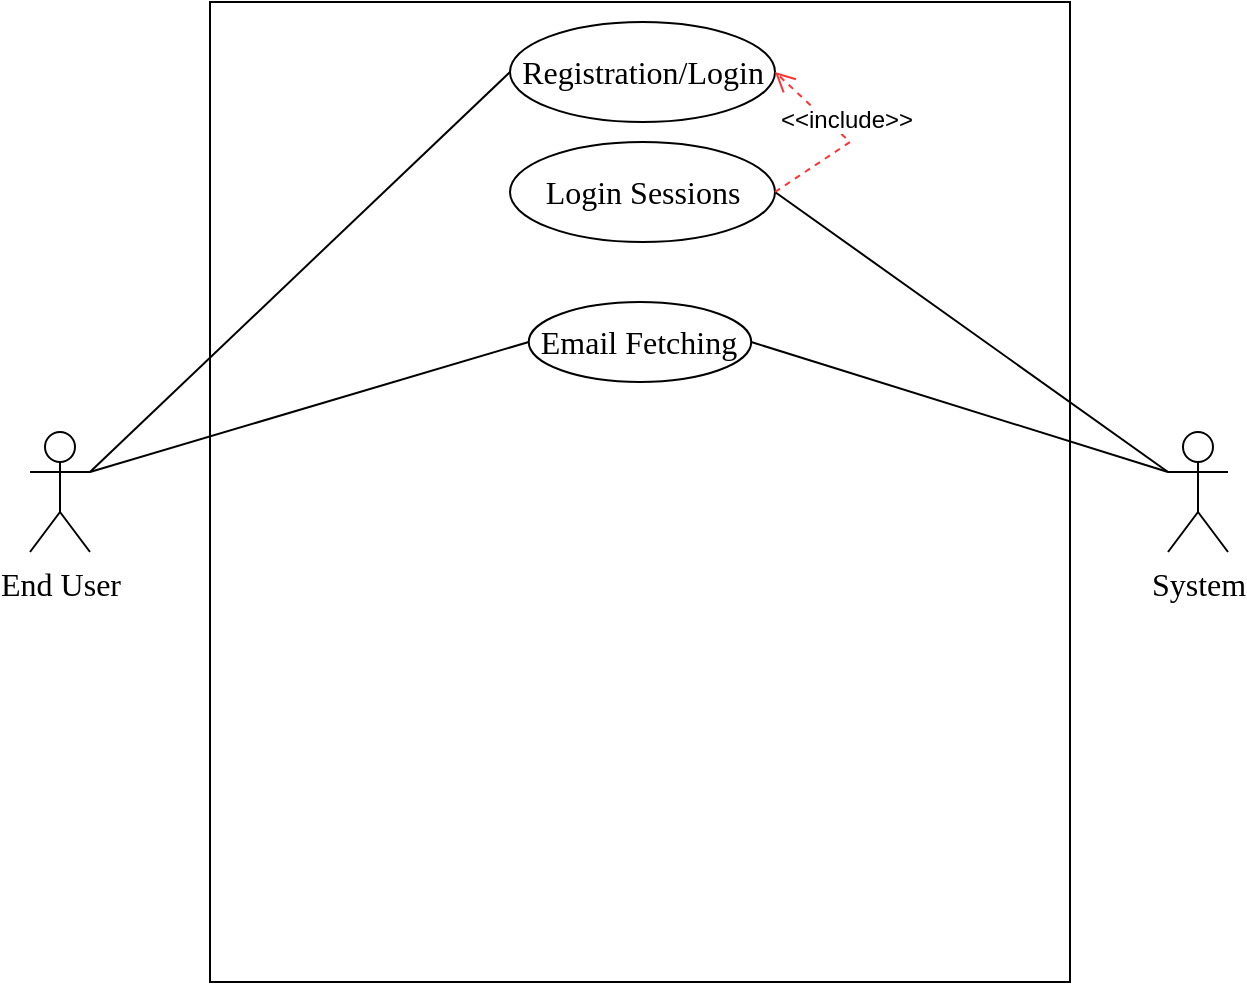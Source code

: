<mxfile version="21.7.4" type="github">
  <diagram name="Page-1" id="BEmwT24bh0sbPxq-8jjT">
    <mxGraphModel dx="1050" dy="566" grid="1" gridSize="10" guides="1" tooltips="1" connect="1" arrows="1" fold="1" page="1" pageScale="1" pageWidth="850" pageHeight="1100" math="0" shadow="0">
      <root>
        <mxCell id="0" />
        <mxCell id="1" parent="0" />
        <mxCell id="f90qvab9DSs7aWjjapnf-1" value="" style="whiteSpace=wrap;html=1;fillColor=none;" parent="1" vertex="1">
          <mxGeometry x="220" y="40" width="430" height="490" as="geometry" />
        </mxCell>
        <mxCell id="f90qvab9DSs7aWjjapnf-2" value="&lt;font style=&quot;font-size: 16px;&quot; face=&quot;Times New Roman&quot;&gt;End User&lt;/font&gt;" style="shape=umlActor;verticalLabelPosition=bottom;verticalAlign=top;html=1;outlineConnect=0;" parent="1" vertex="1">
          <mxGeometry x="130" y="255" width="30" height="60" as="geometry" />
        </mxCell>
        <mxCell id="f90qvab9DSs7aWjjapnf-3" value="&lt;div style=&quot;font-size: 16px;&quot;&gt;&lt;font face=&quot;Times New Roman&quot;&gt;System&lt;/font&gt;&lt;/div&gt;" style="shape=umlActor;verticalLabelPosition=bottom;verticalAlign=top;html=1;outlineConnect=0;" parent="1" vertex="1">
          <mxGeometry x="699" y="255" width="30" height="60" as="geometry" />
        </mxCell>
        <mxCell id="f90qvab9DSs7aWjjapnf-5" value="&lt;font face=&quot;Times New Roman&quot; style=&quot;font-size: 16px;&quot;&gt;Registration/Login&lt;br style=&quot;font-size: 16px;&quot;&gt;&lt;/font&gt;" style="ellipse;whiteSpace=wrap;html=1;fillColor=none;fontSize=16;" parent="1" vertex="1">
          <mxGeometry x="370" y="50" width="132.5" height="50" as="geometry" />
        </mxCell>
        <mxCell id="f90qvab9DSs7aWjjapnf-7" value="" style="endArrow=none;html=1;rounded=0;entryX=0;entryY=0.5;entryDx=0;entryDy=0;exitX=1;exitY=0.333;exitDx=0;exitDy=0;exitPerimeter=0;" parent="1" source="f90qvab9DSs7aWjjapnf-2" target="f90qvab9DSs7aWjjapnf-5" edge="1">
          <mxGeometry width="50" height="50" relative="1" as="geometry">
            <mxPoint x="400" y="320" as="sourcePoint" />
            <mxPoint x="450" y="270" as="targetPoint" />
          </mxGeometry>
        </mxCell>
        <mxCell id="f90qvab9DSs7aWjjapnf-9" value="&lt;font face=&quot;Times New Roman&quot;&gt;Email Fetching&lt;br&gt;&lt;/font&gt;" style="ellipse;whiteSpace=wrap;html=1;fillColor=none;fontSize=16;" parent="1" vertex="1">
          <mxGeometry x="379.37" y="190" width="111.25" height="40" as="geometry" />
        </mxCell>
        <mxCell id="f90qvab9DSs7aWjjapnf-10" value="" style="endArrow=none;html=1;rounded=0;entryX=1;entryY=0.5;entryDx=0;entryDy=0;exitX=0;exitY=0.333;exitDx=0;exitDy=0;exitPerimeter=0;" parent="1" source="f90qvab9DSs7aWjjapnf-3" target="f90qvab9DSs7aWjjapnf-9" edge="1">
          <mxGeometry width="50" height="50" relative="1" as="geometry">
            <mxPoint x="400" y="320" as="sourcePoint" />
            <mxPoint x="450" y="270" as="targetPoint" />
          </mxGeometry>
        </mxCell>
        <mxCell id="f90qvab9DSs7aWjjapnf-12" value="" style="endArrow=none;html=1;rounded=0;exitX=1;exitY=0.333;exitDx=0;exitDy=0;exitPerimeter=0;entryX=0;entryY=0.5;entryDx=0;entryDy=0;" parent="1" source="f90qvab9DSs7aWjjapnf-2" target="f90qvab9DSs7aWjjapnf-9" edge="1">
          <mxGeometry width="50" height="50" relative="1" as="geometry">
            <mxPoint x="572" y="340" as="sourcePoint" />
            <mxPoint x="380" y="130" as="targetPoint" />
          </mxGeometry>
        </mxCell>
        <mxCell id="f90qvab9DSs7aWjjapnf-14" value="&lt;font face=&quot;Times New Roman&quot;&gt;Login Sessions&lt;/font&gt;" style="ellipse;whiteSpace=wrap;html=1;fillColor=none;fontSize=16;" parent="1" vertex="1">
          <mxGeometry x="370" y="110" width="132.5" height="50" as="geometry" />
        </mxCell>
        <mxCell id="f90qvab9DSs7aWjjapnf-15" value="" style="endArrow=none;html=1;rounded=0;exitX=0;exitY=0.333;exitDx=0;exitDy=0;exitPerimeter=0;entryX=1;entryY=0.5;entryDx=0;entryDy=0;" parent="1" source="f90qvab9DSs7aWjjapnf-3" target="f90qvab9DSs7aWjjapnf-14" edge="1">
          <mxGeometry width="50" height="50" relative="1" as="geometry">
            <mxPoint x="400" y="320" as="sourcePoint" />
            <mxPoint x="450" y="270" as="targetPoint" />
          </mxGeometry>
        </mxCell>
        <mxCell id="f90qvab9DSs7aWjjapnf-16" value="&amp;lt;&amp;lt;include&amp;gt;&amp;gt;" style="verticalAlign=bottom;endArrow=open;dashed=1;endSize=8;rounded=0;fontSize=12;entryX=1;entryY=0.5;entryDx=0;entryDy=0;fontColor=#000000;labelBorderColor=none;html=1;strokeColor=#FF3333;exitX=1;exitY=0.5;exitDx=0;exitDy=0;" parent="1" source="f90qvab9DSs7aWjjapnf-14" target="f90qvab9DSs7aWjjapnf-5" edge="1">
          <mxGeometry relative="1" as="geometry">
            <mxPoint x="363" y="75" as="sourcePoint" />
            <mxPoint x="362" y="307" as="targetPoint" />
            <Array as="points">
              <mxPoint x="540" y="110" />
            </Array>
          </mxGeometry>
        </mxCell>
      </root>
    </mxGraphModel>
  </diagram>
</mxfile>
